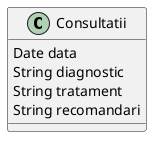 @startuml
class Consultatii{
  Date data
  String diagnostic
  String tratament
  String recomandari
}
@enduml